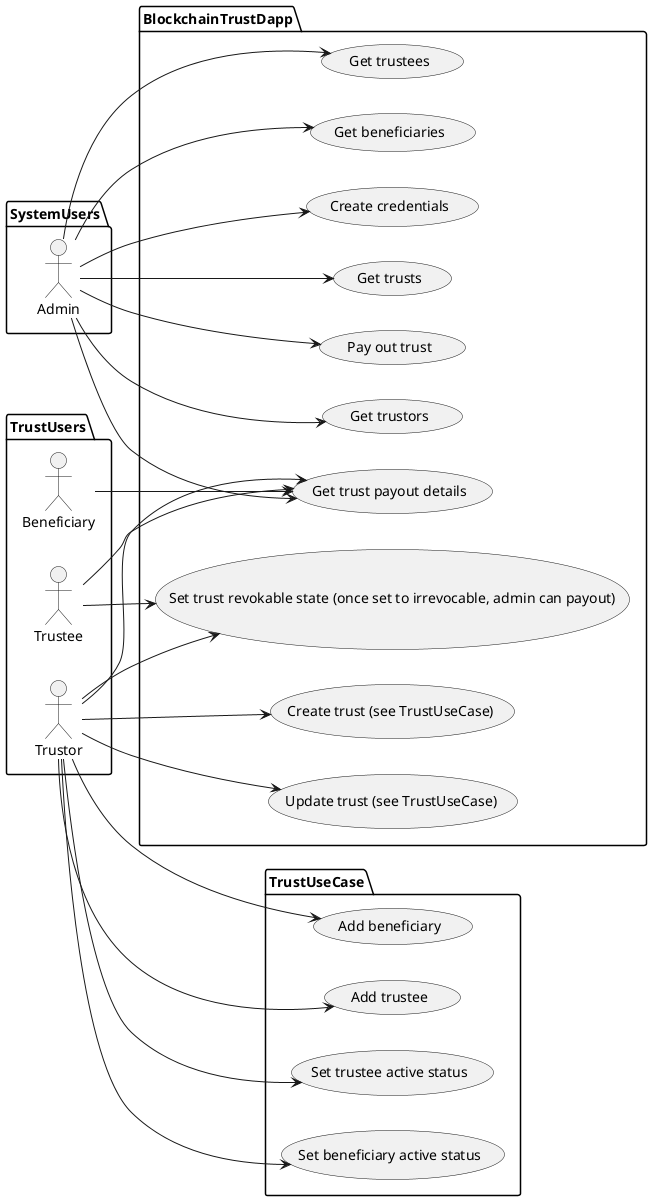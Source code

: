 @startuml
left to right direction

package SystemUsers {
actor Admin as a
}

package TrustUsers {
actor Trustor as to
actor Trustee as te
actor Beneficiary as b
}

package BlockchainTrustDapp {
  usecase "Create trust (see TrustUseCase)" as UC1
  usecase "Update trust (see TrustUseCase)" as UC2
  usecase "Set trust revokable state (once set to irrevocable, admin can payout)" as UC3
  usecase "Get trust payout details" as UC4
  usecase "Pay out trust" as UC5
  usecase "Get trustors" as UC8
  usecase "Get trustees" as UC9
  usecase "Get beneficiaries" as UC10
  usecase "Create credentials" as UC11
  usecase "Get trusts" as UC13
}

package TrustUseCase {
  usecase "Add beneficiary" as UC6
  usecase "Add trustee" as UC14
  usecase "Set trustee active status" as UC15
  usecase "Set beneficiary active status" as UC7
}

a --> UC8
a --> UC9
a --> UC10
a --> UC11
a --> UC13
a --> UC4
to --> UC1
to --> UC2
te --> UC3
to --> UC4
te --> UC4
b --> UC4
a --> UC5
to --> UC6
to --> UC7
to --> UC3
to --> UC14
to --> UC15

@enduml